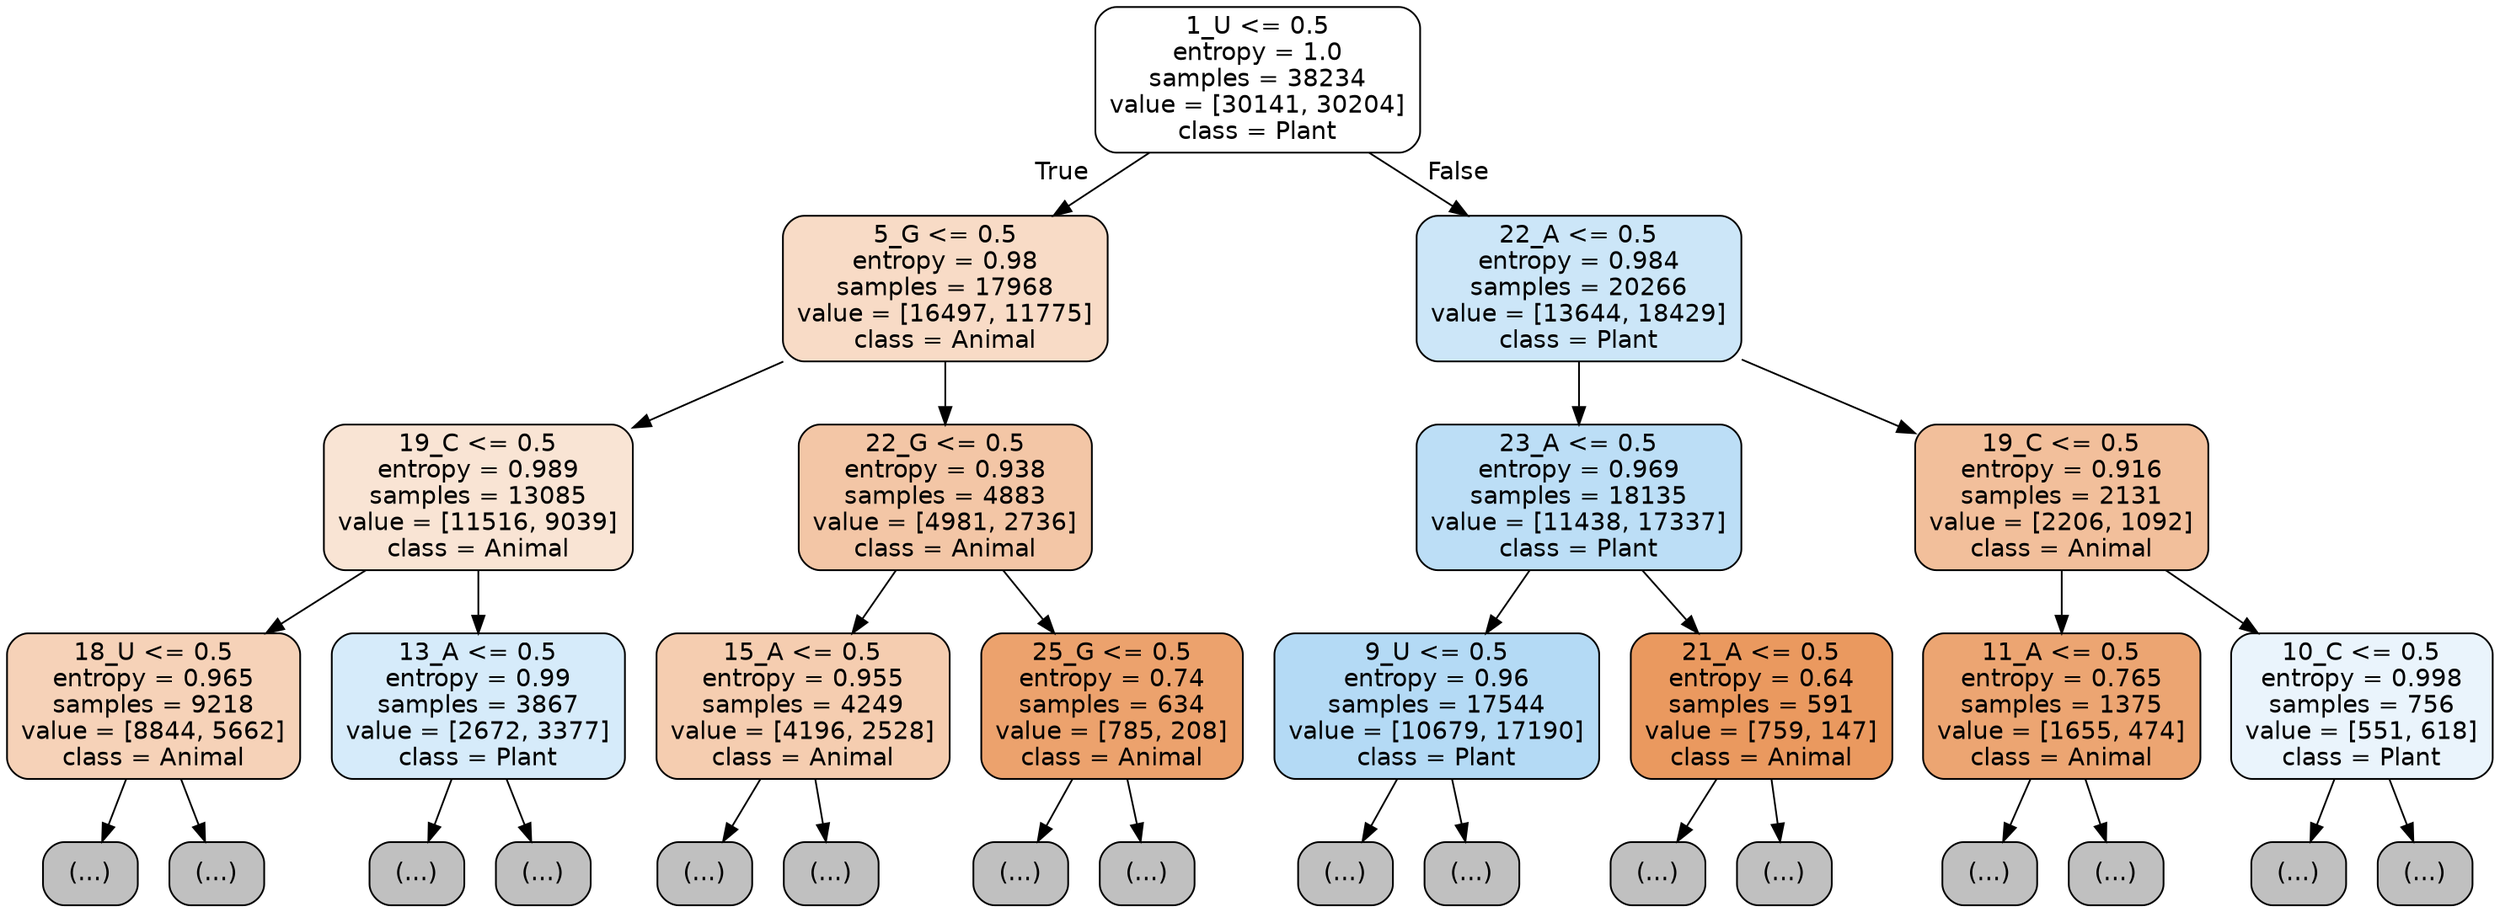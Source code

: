 digraph Tree {
node [shape=box, style="filled, rounded", color="black", fontname="helvetica"] ;
edge [fontname="helvetica"] ;
0 [label="1_U <= 0.5\nentropy = 1.0\nsamples = 38234\nvalue = [30141, 30204]\nclass = Plant", fillcolor="#ffffff"] ;
1 [label="5_G <= 0.5\nentropy = 0.98\nsamples = 17968\nvalue = [16497, 11775]\nclass = Animal", fillcolor="#f8dbc6"] ;
0 -> 1 [labeldistance=2.5, labelangle=45, headlabel="True"] ;
2 [label="19_C <= 0.5\nentropy = 0.989\nsamples = 13085\nvalue = [11516, 9039]\nclass = Animal", fillcolor="#f9e4d4"] ;
1 -> 2 ;
3 [label="18_U <= 0.5\nentropy = 0.965\nsamples = 9218\nvalue = [8844, 5662]\nclass = Animal", fillcolor="#f6d2b8"] ;
2 -> 3 ;
4 [label="(...)", fillcolor="#C0C0C0"] ;
3 -> 4 ;
3667 [label="(...)", fillcolor="#C0C0C0"] ;
3 -> 3667 ;
4978 [label="13_A <= 0.5\nentropy = 0.99\nsamples = 3867\nvalue = [2672, 3377]\nclass = Plant", fillcolor="#d6ebfa"] ;
2 -> 4978 ;
4979 [label="(...)", fillcolor="#C0C0C0"] ;
4978 -> 4979 ;
6296 [label="(...)", fillcolor="#C0C0C0"] ;
4978 -> 6296 ;
6695 [label="22_G <= 0.5\nentropy = 0.938\nsamples = 4883\nvalue = [4981, 2736]\nclass = Animal", fillcolor="#f3c6a6"] ;
1 -> 6695 ;
6696 [label="15_A <= 0.5\nentropy = 0.955\nsamples = 4249\nvalue = [4196, 2528]\nclass = Animal", fillcolor="#f5cdb0"] ;
6695 -> 6696 ;
6697 [label="(...)", fillcolor="#C0C0C0"] ;
6696 -> 6697 ;
8508 [label="(...)", fillcolor="#C0C0C0"] ;
6696 -> 8508 ;
9129 [label="25_G <= 0.5\nentropy = 0.74\nsamples = 634\nvalue = [785, 208]\nclass = Animal", fillcolor="#eca26d"] ;
6695 -> 9129 ;
9130 [label="(...)", fillcolor="#C0C0C0"] ;
9129 -> 9130 ;
9423 [label="(...)", fillcolor="#C0C0C0"] ;
9129 -> 9423 ;
9434 [label="22_A <= 0.5\nentropy = 0.984\nsamples = 20266\nvalue = [13644, 18429]\nclass = Plant", fillcolor="#cce6f8"] ;
0 -> 9434 [labeldistance=2.5, labelangle=-45, headlabel="False"] ;
9435 [label="23_A <= 0.5\nentropy = 0.969\nsamples = 18135\nvalue = [11438, 17337]\nclass = Plant", fillcolor="#bcdef6"] ;
9434 -> 9435 ;
9436 [label="9_U <= 0.5\nentropy = 0.96\nsamples = 17544\nvalue = [10679, 17190]\nclass = Plant", fillcolor="#b4daf5"] ;
9435 -> 9436 ;
9437 [label="(...)", fillcolor="#C0C0C0"] ;
9436 -> 9437 ;
13860 [label="(...)", fillcolor="#C0C0C0"] ;
9436 -> 13860 ;
15609 [label="21_A <= 0.5\nentropy = 0.64\nsamples = 591\nvalue = [759, 147]\nclass = Animal", fillcolor="#ea995f"] ;
9435 -> 15609 ;
15610 [label="(...)", fillcolor="#C0C0C0"] ;
15609 -> 15610 ;
15787 [label="(...)", fillcolor="#C0C0C0"] ;
15609 -> 15787 ;
15842 [label="19_C <= 0.5\nentropy = 0.916\nsamples = 2131\nvalue = [2206, 1092]\nclass = Animal", fillcolor="#f2bf9b"] ;
9434 -> 15842 ;
15843 [label="11_A <= 0.5\nentropy = 0.765\nsamples = 1375\nvalue = [1655, 474]\nclass = Animal", fillcolor="#eca572"] ;
15842 -> 15843 ;
15844 [label="(...)", fillcolor="#C0C0C0"] ;
15843 -> 15844 ;
16315 [label="(...)", fillcolor="#C0C0C0"] ;
15843 -> 16315 ;
16486 [label="10_C <= 0.5\nentropy = 0.998\nsamples = 756\nvalue = [551, 618]\nclass = Plant", fillcolor="#eaf4fc"] ;
15842 -> 16486 ;
16487 [label="(...)", fillcolor="#C0C0C0"] ;
16486 -> 16487 ;
16672 [label="(...)", fillcolor="#C0C0C0"] ;
16486 -> 16672 ;
}